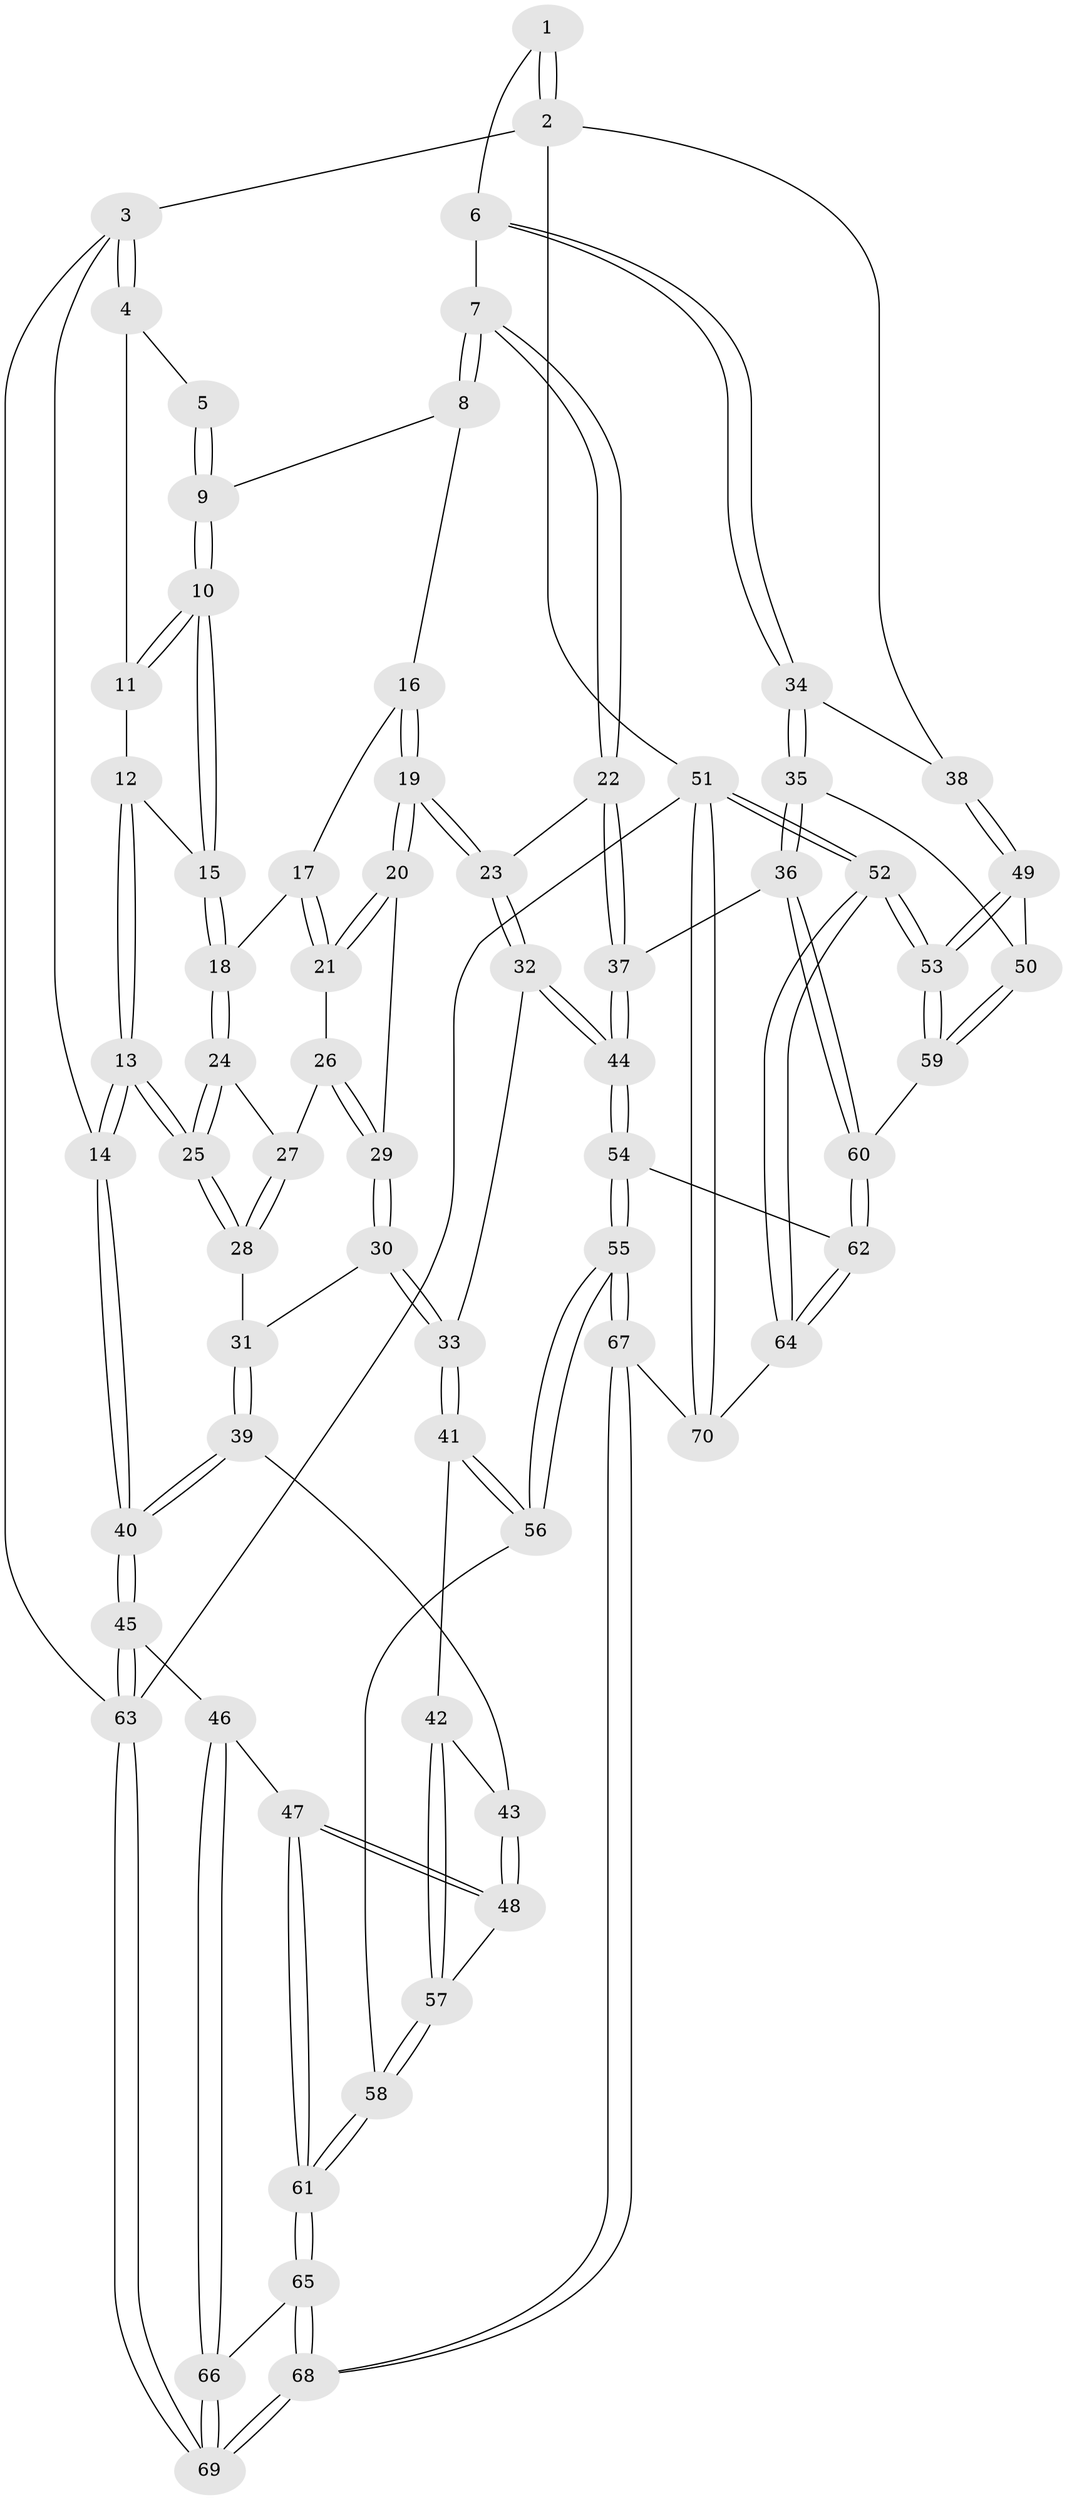 // coarse degree distribution, {4: 0.2, 3: 0.8}
// Generated by graph-tools (version 1.1) at 2025/38/03/04/25 23:38:31]
// undirected, 70 vertices, 172 edges
graph export_dot {
  node [color=gray90,style=filled];
  1 [pos="+0.5213791125682096+0"];
  2 [pos="+1+0"];
  3 [pos="+0+0"];
  4 [pos="+0.027059461907833156+0"];
  5 [pos="+0.5094768840550933+0"];
  6 [pos="+0.9276726138802381+0.24400366021468725"];
  7 [pos="+0.7412139282895754+0.2837932624142805"];
  8 [pos="+0.59751798276422+0.19084482281270332"];
  9 [pos="+0.5076225090472347+0.04121354817761111"];
  10 [pos="+0.3433336217384051+0.21732011332502899"];
  11 [pos="+0.07235036999945048+0"];
  12 [pos="+0.21495819949189374+0.17398806913906797"];
  13 [pos="+0+0.39314455369285206"];
  14 [pos="+0+0.41756443699398205"];
  15 [pos="+0.3404224347792876+0.22242645527226176"];
  16 [pos="+0.5213437074950074+0.28436241096066406"];
  17 [pos="+0.48235550615076234+0.29845423187052755"];
  18 [pos="+0.3380698878198453+0.2515486727927636"];
  19 [pos="+0.5483631556052616+0.4240500418241238"];
  20 [pos="+0.474192715315235+0.38127681359115034"];
  21 [pos="+0.4646544614286132+0.3524921731586527"];
  22 [pos="+0.6588886208801396+0.42867569188651483"];
  23 [pos="+0.5710426228295189+0.4520689218847598"];
  24 [pos="+0.3349472782216055+0.25906838965325"];
  25 [pos="+0+0.3864451548441183"];
  26 [pos="+0.42206325550647195+0.3437244535873296"];
  27 [pos="+0.33594146032251787+0.2646442523838849"];
  28 [pos="+0.3308425915800692+0.4044813689522388"];
  29 [pos="+0.4146532925664757+0.40666416914223996"];
  30 [pos="+0.36698106242883727+0.44805384219969746"];
  31 [pos="+0.35283023221619547+0.44721342406196407"];
  32 [pos="+0.5172901941811798+0.518052853802809"];
  33 [pos="+0.5098307189671459+0.5218691203444048"];
  34 [pos="+1+0.23832562584416542"];
  35 [pos="+0.8434031639306366+0.5707398314415433"];
  36 [pos="+0.8122088954249302+0.6052632515475164"];
  37 [pos="+0.7628189538901653+0.6026327160201981"];
  38 [pos="+1+0.18057845029096278"];
  39 [pos="+0.34210435948871504+0.463481014223764"];
  40 [pos="+0+0.4630364204604023"];
  41 [pos="+0.46922505742927595+0.5966261036400248"];
  42 [pos="+0.4407389877067591+0.5929169466245758"];
  43 [pos="+0.3190859834513431+0.5267555900171984"];
  44 [pos="+0.6746230439621288+0.6727894447272043"];
  45 [pos="+0+0.5476820035306841"];
  46 [pos="+0.0031416545739941857+0.617243998043233"];
  47 [pos="+0.12652060427482728+0.619522673703352"];
  48 [pos="+0.24458639522748798+0.610370245406615"];
  49 [pos="+1+0.5167111238490365"];
  50 [pos="+0.9749860672980818+0.5878054372973285"];
  51 [pos="+1+1"];
  52 [pos="+1+1"];
  53 [pos="+1+1"];
  54 [pos="+0.6183669536851848+0.7717947656773948"];
  55 [pos="+0.5595419961861468+0.7967918530070507"];
  56 [pos="+0.4795278337013894+0.7544812212391013"];
  57 [pos="+0.28589627194509926+0.6371149108860055"];
  58 [pos="+0.3993211230960393+0.7653187944633086"];
  59 [pos="+0.9500453765731122+0.7446389964009332"];
  60 [pos="+0.8791331429047136+0.6973689504854694"];
  61 [pos="+0.3390327490509487+0.8195370663159467"];
  62 [pos="+0.7414074597912371+0.838015517630704"];
  63 [pos="+0+1"];
  64 [pos="+0.7735223469713833+0.8803040538005105"];
  65 [pos="+0.28103680747675347+0.8922520031805791"];
  66 [pos="+0.11582483839256595+0.8089577891904693"];
  67 [pos="+0.5297646799066449+1"];
  68 [pos="+0.33822219159814315+1"];
  69 [pos="+0+1"];
  70 [pos="+0.539124851825849+1"];
  1 -- 2;
  1 -- 2;
  1 -- 6;
  2 -- 3;
  2 -- 38;
  2 -- 51;
  3 -- 4;
  3 -- 4;
  3 -- 14;
  3 -- 63;
  4 -- 5;
  4 -- 11;
  5 -- 9;
  5 -- 9;
  6 -- 7;
  6 -- 34;
  6 -- 34;
  7 -- 8;
  7 -- 8;
  7 -- 22;
  7 -- 22;
  8 -- 9;
  8 -- 16;
  9 -- 10;
  9 -- 10;
  10 -- 11;
  10 -- 11;
  10 -- 15;
  10 -- 15;
  11 -- 12;
  12 -- 13;
  12 -- 13;
  12 -- 15;
  13 -- 14;
  13 -- 14;
  13 -- 25;
  13 -- 25;
  14 -- 40;
  14 -- 40;
  15 -- 18;
  15 -- 18;
  16 -- 17;
  16 -- 19;
  16 -- 19;
  17 -- 18;
  17 -- 21;
  17 -- 21;
  18 -- 24;
  18 -- 24;
  19 -- 20;
  19 -- 20;
  19 -- 23;
  19 -- 23;
  20 -- 21;
  20 -- 21;
  20 -- 29;
  21 -- 26;
  22 -- 23;
  22 -- 37;
  22 -- 37;
  23 -- 32;
  23 -- 32;
  24 -- 25;
  24 -- 25;
  24 -- 27;
  25 -- 28;
  25 -- 28;
  26 -- 27;
  26 -- 29;
  26 -- 29;
  27 -- 28;
  27 -- 28;
  28 -- 31;
  29 -- 30;
  29 -- 30;
  30 -- 31;
  30 -- 33;
  30 -- 33;
  31 -- 39;
  31 -- 39;
  32 -- 33;
  32 -- 44;
  32 -- 44;
  33 -- 41;
  33 -- 41;
  34 -- 35;
  34 -- 35;
  34 -- 38;
  35 -- 36;
  35 -- 36;
  35 -- 50;
  36 -- 37;
  36 -- 60;
  36 -- 60;
  37 -- 44;
  37 -- 44;
  38 -- 49;
  38 -- 49;
  39 -- 40;
  39 -- 40;
  39 -- 43;
  40 -- 45;
  40 -- 45;
  41 -- 42;
  41 -- 56;
  41 -- 56;
  42 -- 43;
  42 -- 57;
  42 -- 57;
  43 -- 48;
  43 -- 48;
  44 -- 54;
  44 -- 54;
  45 -- 46;
  45 -- 63;
  45 -- 63;
  46 -- 47;
  46 -- 66;
  46 -- 66;
  47 -- 48;
  47 -- 48;
  47 -- 61;
  47 -- 61;
  48 -- 57;
  49 -- 50;
  49 -- 53;
  49 -- 53;
  50 -- 59;
  50 -- 59;
  51 -- 52;
  51 -- 52;
  51 -- 70;
  51 -- 70;
  51 -- 63;
  52 -- 53;
  52 -- 53;
  52 -- 64;
  52 -- 64;
  53 -- 59;
  53 -- 59;
  54 -- 55;
  54 -- 55;
  54 -- 62;
  55 -- 56;
  55 -- 56;
  55 -- 67;
  55 -- 67;
  56 -- 58;
  57 -- 58;
  57 -- 58;
  58 -- 61;
  58 -- 61;
  59 -- 60;
  60 -- 62;
  60 -- 62;
  61 -- 65;
  61 -- 65;
  62 -- 64;
  62 -- 64;
  63 -- 69;
  63 -- 69;
  64 -- 70;
  65 -- 66;
  65 -- 68;
  65 -- 68;
  66 -- 69;
  66 -- 69;
  67 -- 68;
  67 -- 68;
  67 -- 70;
  68 -- 69;
  68 -- 69;
}
